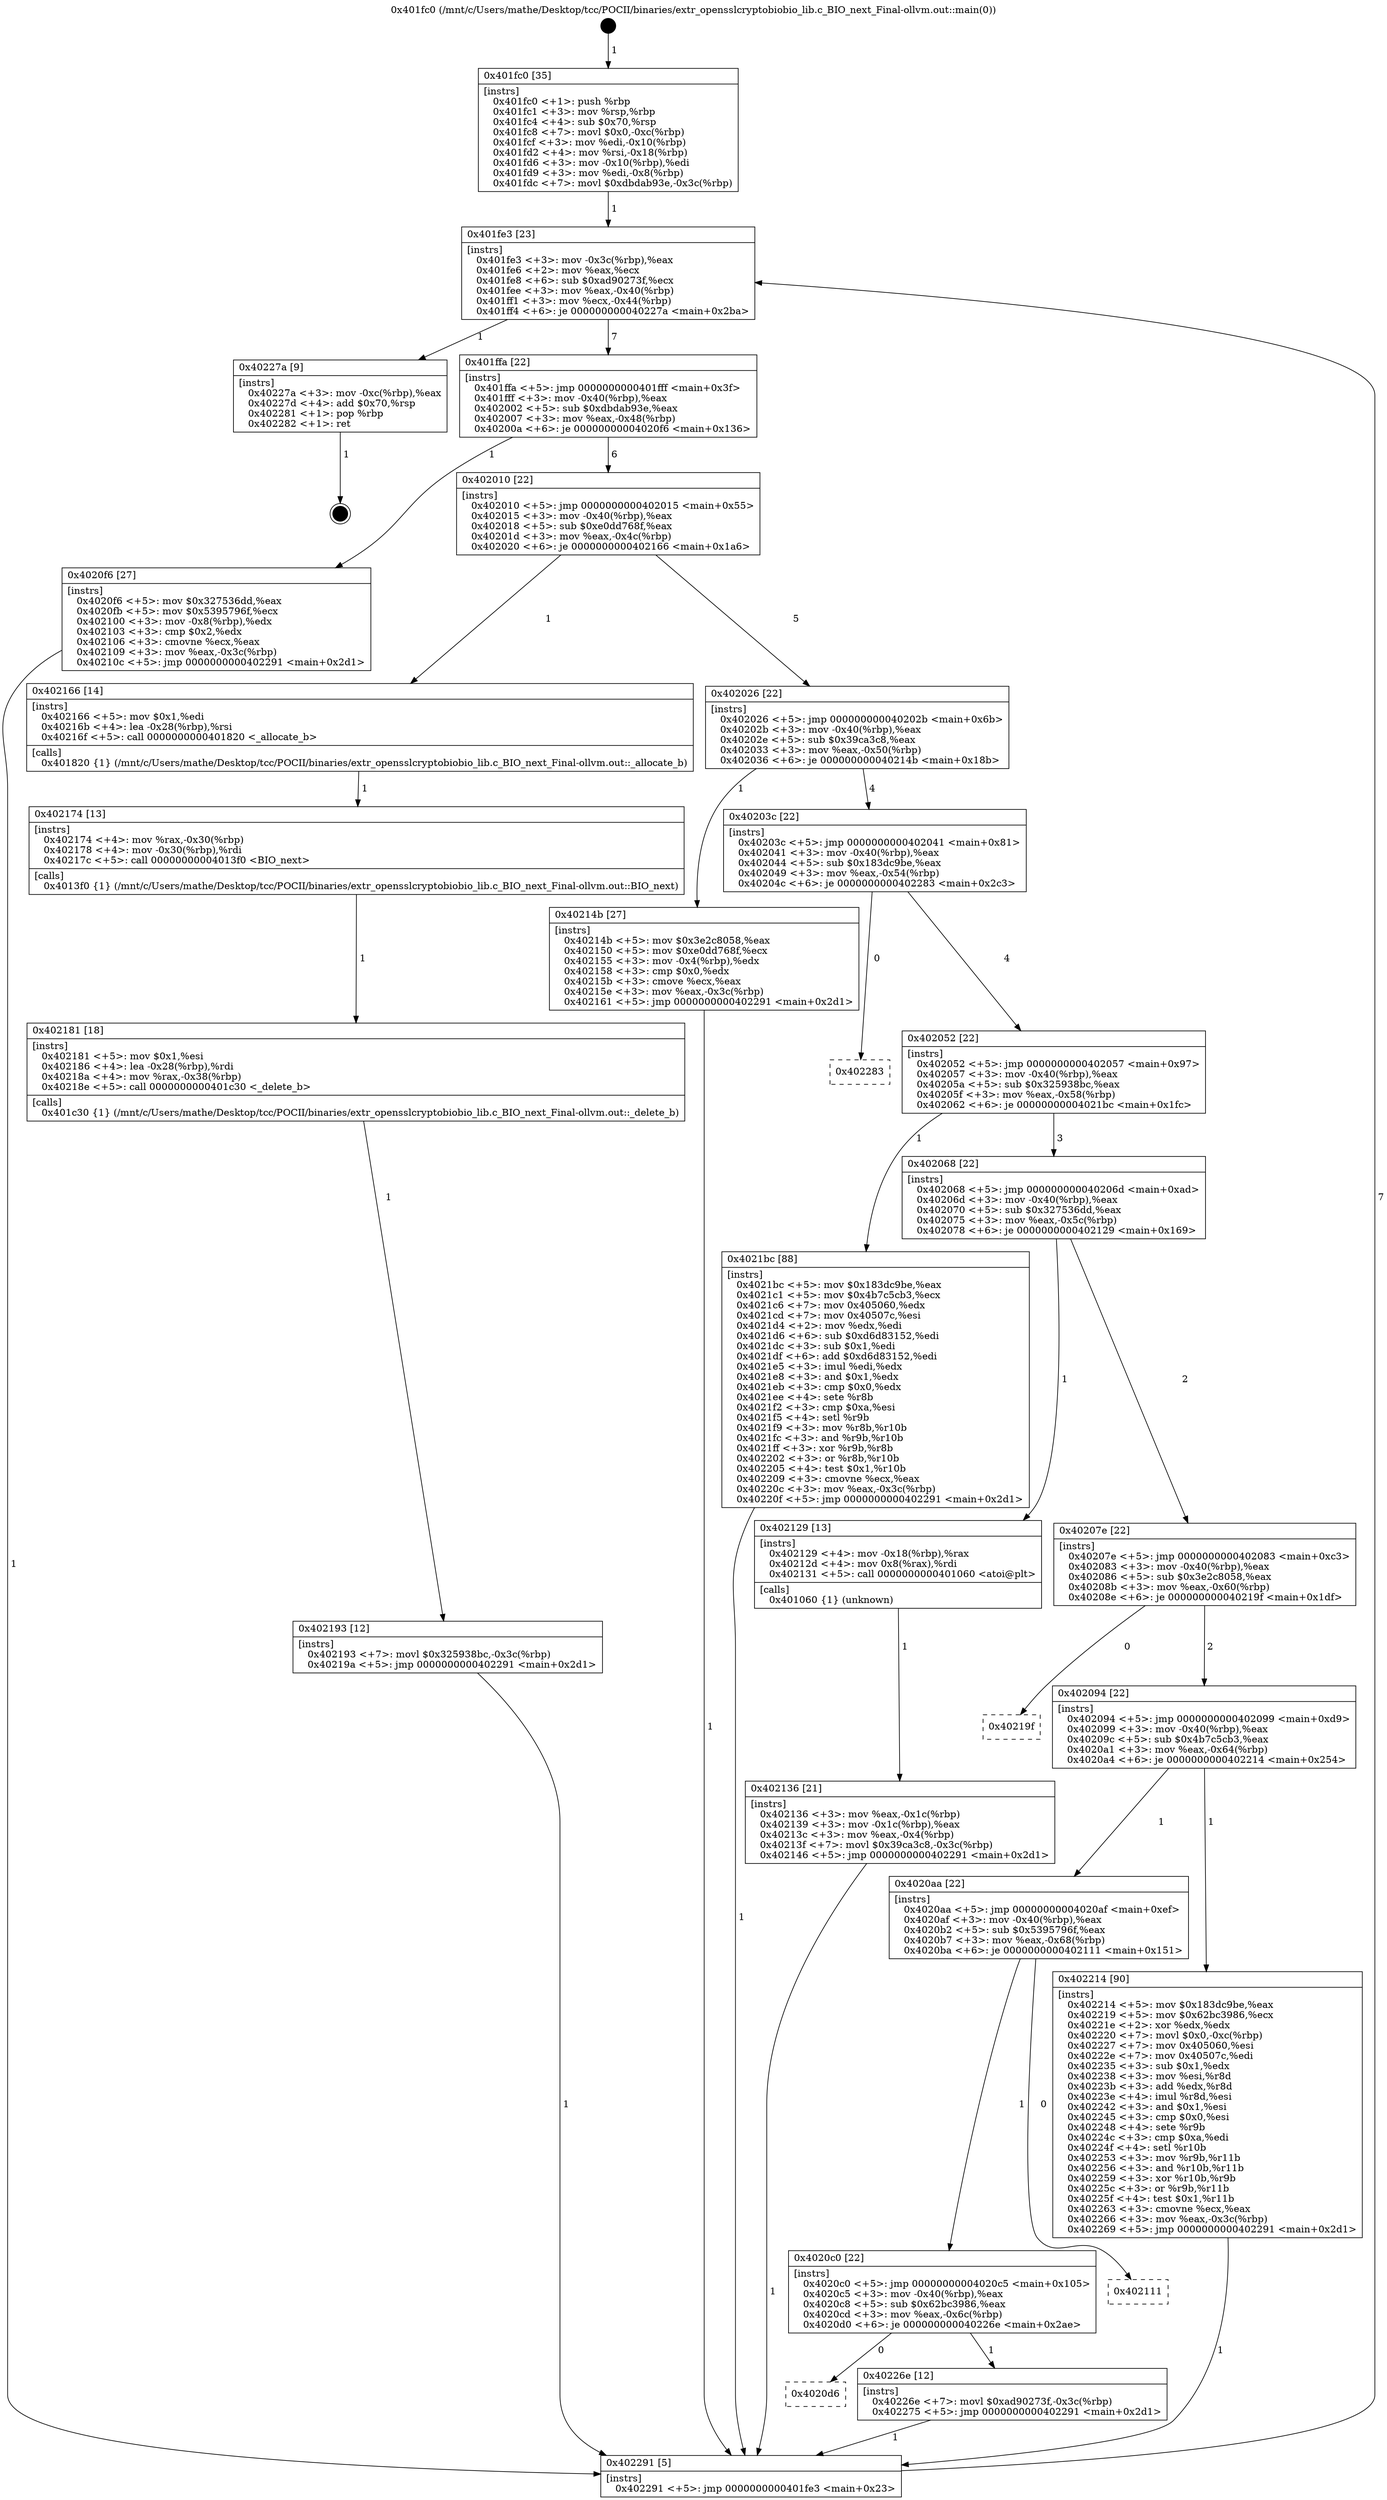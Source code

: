 digraph "0x401fc0" {
  label = "0x401fc0 (/mnt/c/Users/mathe/Desktop/tcc/POCII/binaries/extr_opensslcryptobiobio_lib.c_BIO_next_Final-ollvm.out::main(0))"
  labelloc = "t"
  node[shape=record]

  Entry [label="",width=0.3,height=0.3,shape=circle,fillcolor=black,style=filled]
  "0x401fe3" [label="{
     0x401fe3 [23]\l
     | [instrs]\l
     &nbsp;&nbsp;0x401fe3 \<+3\>: mov -0x3c(%rbp),%eax\l
     &nbsp;&nbsp;0x401fe6 \<+2\>: mov %eax,%ecx\l
     &nbsp;&nbsp;0x401fe8 \<+6\>: sub $0xad90273f,%ecx\l
     &nbsp;&nbsp;0x401fee \<+3\>: mov %eax,-0x40(%rbp)\l
     &nbsp;&nbsp;0x401ff1 \<+3\>: mov %ecx,-0x44(%rbp)\l
     &nbsp;&nbsp;0x401ff4 \<+6\>: je 000000000040227a \<main+0x2ba\>\l
  }"]
  "0x40227a" [label="{
     0x40227a [9]\l
     | [instrs]\l
     &nbsp;&nbsp;0x40227a \<+3\>: mov -0xc(%rbp),%eax\l
     &nbsp;&nbsp;0x40227d \<+4\>: add $0x70,%rsp\l
     &nbsp;&nbsp;0x402281 \<+1\>: pop %rbp\l
     &nbsp;&nbsp;0x402282 \<+1\>: ret\l
  }"]
  "0x401ffa" [label="{
     0x401ffa [22]\l
     | [instrs]\l
     &nbsp;&nbsp;0x401ffa \<+5\>: jmp 0000000000401fff \<main+0x3f\>\l
     &nbsp;&nbsp;0x401fff \<+3\>: mov -0x40(%rbp),%eax\l
     &nbsp;&nbsp;0x402002 \<+5\>: sub $0xdbdab93e,%eax\l
     &nbsp;&nbsp;0x402007 \<+3\>: mov %eax,-0x48(%rbp)\l
     &nbsp;&nbsp;0x40200a \<+6\>: je 00000000004020f6 \<main+0x136\>\l
  }"]
  Exit [label="",width=0.3,height=0.3,shape=circle,fillcolor=black,style=filled,peripheries=2]
  "0x4020f6" [label="{
     0x4020f6 [27]\l
     | [instrs]\l
     &nbsp;&nbsp;0x4020f6 \<+5\>: mov $0x327536dd,%eax\l
     &nbsp;&nbsp;0x4020fb \<+5\>: mov $0x5395796f,%ecx\l
     &nbsp;&nbsp;0x402100 \<+3\>: mov -0x8(%rbp),%edx\l
     &nbsp;&nbsp;0x402103 \<+3\>: cmp $0x2,%edx\l
     &nbsp;&nbsp;0x402106 \<+3\>: cmovne %ecx,%eax\l
     &nbsp;&nbsp;0x402109 \<+3\>: mov %eax,-0x3c(%rbp)\l
     &nbsp;&nbsp;0x40210c \<+5\>: jmp 0000000000402291 \<main+0x2d1\>\l
  }"]
  "0x402010" [label="{
     0x402010 [22]\l
     | [instrs]\l
     &nbsp;&nbsp;0x402010 \<+5\>: jmp 0000000000402015 \<main+0x55\>\l
     &nbsp;&nbsp;0x402015 \<+3\>: mov -0x40(%rbp),%eax\l
     &nbsp;&nbsp;0x402018 \<+5\>: sub $0xe0dd768f,%eax\l
     &nbsp;&nbsp;0x40201d \<+3\>: mov %eax,-0x4c(%rbp)\l
     &nbsp;&nbsp;0x402020 \<+6\>: je 0000000000402166 \<main+0x1a6\>\l
  }"]
  "0x402291" [label="{
     0x402291 [5]\l
     | [instrs]\l
     &nbsp;&nbsp;0x402291 \<+5\>: jmp 0000000000401fe3 \<main+0x23\>\l
  }"]
  "0x401fc0" [label="{
     0x401fc0 [35]\l
     | [instrs]\l
     &nbsp;&nbsp;0x401fc0 \<+1\>: push %rbp\l
     &nbsp;&nbsp;0x401fc1 \<+3\>: mov %rsp,%rbp\l
     &nbsp;&nbsp;0x401fc4 \<+4\>: sub $0x70,%rsp\l
     &nbsp;&nbsp;0x401fc8 \<+7\>: movl $0x0,-0xc(%rbp)\l
     &nbsp;&nbsp;0x401fcf \<+3\>: mov %edi,-0x10(%rbp)\l
     &nbsp;&nbsp;0x401fd2 \<+4\>: mov %rsi,-0x18(%rbp)\l
     &nbsp;&nbsp;0x401fd6 \<+3\>: mov -0x10(%rbp),%edi\l
     &nbsp;&nbsp;0x401fd9 \<+3\>: mov %edi,-0x8(%rbp)\l
     &nbsp;&nbsp;0x401fdc \<+7\>: movl $0xdbdab93e,-0x3c(%rbp)\l
  }"]
  "0x4020d6" [label="{
     0x4020d6\l
  }", style=dashed]
  "0x402166" [label="{
     0x402166 [14]\l
     | [instrs]\l
     &nbsp;&nbsp;0x402166 \<+5\>: mov $0x1,%edi\l
     &nbsp;&nbsp;0x40216b \<+4\>: lea -0x28(%rbp),%rsi\l
     &nbsp;&nbsp;0x40216f \<+5\>: call 0000000000401820 \<_allocate_b\>\l
     | [calls]\l
     &nbsp;&nbsp;0x401820 \{1\} (/mnt/c/Users/mathe/Desktop/tcc/POCII/binaries/extr_opensslcryptobiobio_lib.c_BIO_next_Final-ollvm.out::_allocate_b)\l
  }"]
  "0x402026" [label="{
     0x402026 [22]\l
     | [instrs]\l
     &nbsp;&nbsp;0x402026 \<+5\>: jmp 000000000040202b \<main+0x6b\>\l
     &nbsp;&nbsp;0x40202b \<+3\>: mov -0x40(%rbp),%eax\l
     &nbsp;&nbsp;0x40202e \<+5\>: sub $0x39ca3c8,%eax\l
     &nbsp;&nbsp;0x402033 \<+3\>: mov %eax,-0x50(%rbp)\l
     &nbsp;&nbsp;0x402036 \<+6\>: je 000000000040214b \<main+0x18b\>\l
  }"]
  "0x40226e" [label="{
     0x40226e [12]\l
     | [instrs]\l
     &nbsp;&nbsp;0x40226e \<+7\>: movl $0xad90273f,-0x3c(%rbp)\l
     &nbsp;&nbsp;0x402275 \<+5\>: jmp 0000000000402291 \<main+0x2d1\>\l
  }"]
  "0x40214b" [label="{
     0x40214b [27]\l
     | [instrs]\l
     &nbsp;&nbsp;0x40214b \<+5\>: mov $0x3e2c8058,%eax\l
     &nbsp;&nbsp;0x402150 \<+5\>: mov $0xe0dd768f,%ecx\l
     &nbsp;&nbsp;0x402155 \<+3\>: mov -0x4(%rbp),%edx\l
     &nbsp;&nbsp;0x402158 \<+3\>: cmp $0x0,%edx\l
     &nbsp;&nbsp;0x40215b \<+3\>: cmove %ecx,%eax\l
     &nbsp;&nbsp;0x40215e \<+3\>: mov %eax,-0x3c(%rbp)\l
     &nbsp;&nbsp;0x402161 \<+5\>: jmp 0000000000402291 \<main+0x2d1\>\l
  }"]
  "0x40203c" [label="{
     0x40203c [22]\l
     | [instrs]\l
     &nbsp;&nbsp;0x40203c \<+5\>: jmp 0000000000402041 \<main+0x81\>\l
     &nbsp;&nbsp;0x402041 \<+3\>: mov -0x40(%rbp),%eax\l
     &nbsp;&nbsp;0x402044 \<+5\>: sub $0x183dc9be,%eax\l
     &nbsp;&nbsp;0x402049 \<+3\>: mov %eax,-0x54(%rbp)\l
     &nbsp;&nbsp;0x40204c \<+6\>: je 0000000000402283 \<main+0x2c3\>\l
  }"]
  "0x4020c0" [label="{
     0x4020c0 [22]\l
     | [instrs]\l
     &nbsp;&nbsp;0x4020c0 \<+5\>: jmp 00000000004020c5 \<main+0x105\>\l
     &nbsp;&nbsp;0x4020c5 \<+3\>: mov -0x40(%rbp),%eax\l
     &nbsp;&nbsp;0x4020c8 \<+5\>: sub $0x62bc3986,%eax\l
     &nbsp;&nbsp;0x4020cd \<+3\>: mov %eax,-0x6c(%rbp)\l
     &nbsp;&nbsp;0x4020d0 \<+6\>: je 000000000040226e \<main+0x2ae\>\l
  }"]
  "0x402283" [label="{
     0x402283\l
  }", style=dashed]
  "0x402052" [label="{
     0x402052 [22]\l
     | [instrs]\l
     &nbsp;&nbsp;0x402052 \<+5\>: jmp 0000000000402057 \<main+0x97\>\l
     &nbsp;&nbsp;0x402057 \<+3\>: mov -0x40(%rbp),%eax\l
     &nbsp;&nbsp;0x40205a \<+5\>: sub $0x325938bc,%eax\l
     &nbsp;&nbsp;0x40205f \<+3\>: mov %eax,-0x58(%rbp)\l
     &nbsp;&nbsp;0x402062 \<+6\>: je 00000000004021bc \<main+0x1fc\>\l
  }"]
  "0x402111" [label="{
     0x402111\l
  }", style=dashed]
  "0x4021bc" [label="{
     0x4021bc [88]\l
     | [instrs]\l
     &nbsp;&nbsp;0x4021bc \<+5\>: mov $0x183dc9be,%eax\l
     &nbsp;&nbsp;0x4021c1 \<+5\>: mov $0x4b7c5cb3,%ecx\l
     &nbsp;&nbsp;0x4021c6 \<+7\>: mov 0x405060,%edx\l
     &nbsp;&nbsp;0x4021cd \<+7\>: mov 0x40507c,%esi\l
     &nbsp;&nbsp;0x4021d4 \<+2\>: mov %edx,%edi\l
     &nbsp;&nbsp;0x4021d6 \<+6\>: sub $0xd6d83152,%edi\l
     &nbsp;&nbsp;0x4021dc \<+3\>: sub $0x1,%edi\l
     &nbsp;&nbsp;0x4021df \<+6\>: add $0xd6d83152,%edi\l
     &nbsp;&nbsp;0x4021e5 \<+3\>: imul %edi,%edx\l
     &nbsp;&nbsp;0x4021e8 \<+3\>: and $0x1,%edx\l
     &nbsp;&nbsp;0x4021eb \<+3\>: cmp $0x0,%edx\l
     &nbsp;&nbsp;0x4021ee \<+4\>: sete %r8b\l
     &nbsp;&nbsp;0x4021f2 \<+3\>: cmp $0xa,%esi\l
     &nbsp;&nbsp;0x4021f5 \<+4\>: setl %r9b\l
     &nbsp;&nbsp;0x4021f9 \<+3\>: mov %r8b,%r10b\l
     &nbsp;&nbsp;0x4021fc \<+3\>: and %r9b,%r10b\l
     &nbsp;&nbsp;0x4021ff \<+3\>: xor %r9b,%r8b\l
     &nbsp;&nbsp;0x402202 \<+3\>: or %r8b,%r10b\l
     &nbsp;&nbsp;0x402205 \<+4\>: test $0x1,%r10b\l
     &nbsp;&nbsp;0x402209 \<+3\>: cmovne %ecx,%eax\l
     &nbsp;&nbsp;0x40220c \<+3\>: mov %eax,-0x3c(%rbp)\l
     &nbsp;&nbsp;0x40220f \<+5\>: jmp 0000000000402291 \<main+0x2d1\>\l
  }"]
  "0x402068" [label="{
     0x402068 [22]\l
     | [instrs]\l
     &nbsp;&nbsp;0x402068 \<+5\>: jmp 000000000040206d \<main+0xad\>\l
     &nbsp;&nbsp;0x40206d \<+3\>: mov -0x40(%rbp),%eax\l
     &nbsp;&nbsp;0x402070 \<+5\>: sub $0x327536dd,%eax\l
     &nbsp;&nbsp;0x402075 \<+3\>: mov %eax,-0x5c(%rbp)\l
     &nbsp;&nbsp;0x402078 \<+6\>: je 0000000000402129 \<main+0x169\>\l
  }"]
  "0x4020aa" [label="{
     0x4020aa [22]\l
     | [instrs]\l
     &nbsp;&nbsp;0x4020aa \<+5\>: jmp 00000000004020af \<main+0xef\>\l
     &nbsp;&nbsp;0x4020af \<+3\>: mov -0x40(%rbp),%eax\l
     &nbsp;&nbsp;0x4020b2 \<+5\>: sub $0x5395796f,%eax\l
     &nbsp;&nbsp;0x4020b7 \<+3\>: mov %eax,-0x68(%rbp)\l
     &nbsp;&nbsp;0x4020ba \<+6\>: je 0000000000402111 \<main+0x151\>\l
  }"]
  "0x402129" [label="{
     0x402129 [13]\l
     | [instrs]\l
     &nbsp;&nbsp;0x402129 \<+4\>: mov -0x18(%rbp),%rax\l
     &nbsp;&nbsp;0x40212d \<+4\>: mov 0x8(%rax),%rdi\l
     &nbsp;&nbsp;0x402131 \<+5\>: call 0000000000401060 \<atoi@plt\>\l
     | [calls]\l
     &nbsp;&nbsp;0x401060 \{1\} (unknown)\l
  }"]
  "0x40207e" [label="{
     0x40207e [22]\l
     | [instrs]\l
     &nbsp;&nbsp;0x40207e \<+5\>: jmp 0000000000402083 \<main+0xc3\>\l
     &nbsp;&nbsp;0x402083 \<+3\>: mov -0x40(%rbp),%eax\l
     &nbsp;&nbsp;0x402086 \<+5\>: sub $0x3e2c8058,%eax\l
     &nbsp;&nbsp;0x40208b \<+3\>: mov %eax,-0x60(%rbp)\l
     &nbsp;&nbsp;0x40208e \<+6\>: je 000000000040219f \<main+0x1df\>\l
  }"]
  "0x402136" [label="{
     0x402136 [21]\l
     | [instrs]\l
     &nbsp;&nbsp;0x402136 \<+3\>: mov %eax,-0x1c(%rbp)\l
     &nbsp;&nbsp;0x402139 \<+3\>: mov -0x1c(%rbp),%eax\l
     &nbsp;&nbsp;0x40213c \<+3\>: mov %eax,-0x4(%rbp)\l
     &nbsp;&nbsp;0x40213f \<+7\>: movl $0x39ca3c8,-0x3c(%rbp)\l
     &nbsp;&nbsp;0x402146 \<+5\>: jmp 0000000000402291 \<main+0x2d1\>\l
  }"]
  "0x402174" [label="{
     0x402174 [13]\l
     | [instrs]\l
     &nbsp;&nbsp;0x402174 \<+4\>: mov %rax,-0x30(%rbp)\l
     &nbsp;&nbsp;0x402178 \<+4\>: mov -0x30(%rbp),%rdi\l
     &nbsp;&nbsp;0x40217c \<+5\>: call 00000000004013f0 \<BIO_next\>\l
     | [calls]\l
     &nbsp;&nbsp;0x4013f0 \{1\} (/mnt/c/Users/mathe/Desktop/tcc/POCII/binaries/extr_opensslcryptobiobio_lib.c_BIO_next_Final-ollvm.out::BIO_next)\l
  }"]
  "0x402181" [label="{
     0x402181 [18]\l
     | [instrs]\l
     &nbsp;&nbsp;0x402181 \<+5\>: mov $0x1,%esi\l
     &nbsp;&nbsp;0x402186 \<+4\>: lea -0x28(%rbp),%rdi\l
     &nbsp;&nbsp;0x40218a \<+4\>: mov %rax,-0x38(%rbp)\l
     &nbsp;&nbsp;0x40218e \<+5\>: call 0000000000401c30 \<_delete_b\>\l
     | [calls]\l
     &nbsp;&nbsp;0x401c30 \{1\} (/mnt/c/Users/mathe/Desktop/tcc/POCII/binaries/extr_opensslcryptobiobio_lib.c_BIO_next_Final-ollvm.out::_delete_b)\l
  }"]
  "0x402193" [label="{
     0x402193 [12]\l
     | [instrs]\l
     &nbsp;&nbsp;0x402193 \<+7\>: movl $0x325938bc,-0x3c(%rbp)\l
     &nbsp;&nbsp;0x40219a \<+5\>: jmp 0000000000402291 \<main+0x2d1\>\l
  }"]
  "0x402214" [label="{
     0x402214 [90]\l
     | [instrs]\l
     &nbsp;&nbsp;0x402214 \<+5\>: mov $0x183dc9be,%eax\l
     &nbsp;&nbsp;0x402219 \<+5\>: mov $0x62bc3986,%ecx\l
     &nbsp;&nbsp;0x40221e \<+2\>: xor %edx,%edx\l
     &nbsp;&nbsp;0x402220 \<+7\>: movl $0x0,-0xc(%rbp)\l
     &nbsp;&nbsp;0x402227 \<+7\>: mov 0x405060,%esi\l
     &nbsp;&nbsp;0x40222e \<+7\>: mov 0x40507c,%edi\l
     &nbsp;&nbsp;0x402235 \<+3\>: sub $0x1,%edx\l
     &nbsp;&nbsp;0x402238 \<+3\>: mov %esi,%r8d\l
     &nbsp;&nbsp;0x40223b \<+3\>: add %edx,%r8d\l
     &nbsp;&nbsp;0x40223e \<+4\>: imul %r8d,%esi\l
     &nbsp;&nbsp;0x402242 \<+3\>: and $0x1,%esi\l
     &nbsp;&nbsp;0x402245 \<+3\>: cmp $0x0,%esi\l
     &nbsp;&nbsp;0x402248 \<+4\>: sete %r9b\l
     &nbsp;&nbsp;0x40224c \<+3\>: cmp $0xa,%edi\l
     &nbsp;&nbsp;0x40224f \<+4\>: setl %r10b\l
     &nbsp;&nbsp;0x402253 \<+3\>: mov %r9b,%r11b\l
     &nbsp;&nbsp;0x402256 \<+3\>: and %r10b,%r11b\l
     &nbsp;&nbsp;0x402259 \<+3\>: xor %r10b,%r9b\l
     &nbsp;&nbsp;0x40225c \<+3\>: or %r9b,%r11b\l
     &nbsp;&nbsp;0x40225f \<+4\>: test $0x1,%r11b\l
     &nbsp;&nbsp;0x402263 \<+3\>: cmovne %ecx,%eax\l
     &nbsp;&nbsp;0x402266 \<+3\>: mov %eax,-0x3c(%rbp)\l
     &nbsp;&nbsp;0x402269 \<+5\>: jmp 0000000000402291 \<main+0x2d1\>\l
  }"]
  "0x40219f" [label="{
     0x40219f\l
  }", style=dashed]
  "0x402094" [label="{
     0x402094 [22]\l
     | [instrs]\l
     &nbsp;&nbsp;0x402094 \<+5\>: jmp 0000000000402099 \<main+0xd9\>\l
     &nbsp;&nbsp;0x402099 \<+3\>: mov -0x40(%rbp),%eax\l
     &nbsp;&nbsp;0x40209c \<+5\>: sub $0x4b7c5cb3,%eax\l
     &nbsp;&nbsp;0x4020a1 \<+3\>: mov %eax,-0x64(%rbp)\l
     &nbsp;&nbsp;0x4020a4 \<+6\>: je 0000000000402214 \<main+0x254\>\l
  }"]
  Entry -> "0x401fc0" [label=" 1"]
  "0x401fe3" -> "0x40227a" [label=" 1"]
  "0x401fe3" -> "0x401ffa" [label=" 7"]
  "0x40227a" -> Exit [label=" 1"]
  "0x401ffa" -> "0x4020f6" [label=" 1"]
  "0x401ffa" -> "0x402010" [label=" 6"]
  "0x4020f6" -> "0x402291" [label=" 1"]
  "0x401fc0" -> "0x401fe3" [label=" 1"]
  "0x402291" -> "0x401fe3" [label=" 7"]
  "0x40226e" -> "0x402291" [label=" 1"]
  "0x402010" -> "0x402166" [label=" 1"]
  "0x402010" -> "0x402026" [label=" 5"]
  "0x4020c0" -> "0x4020d6" [label=" 0"]
  "0x402026" -> "0x40214b" [label=" 1"]
  "0x402026" -> "0x40203c" [label=" 4"]
  "0x4020c0" -> "0x40226e" [label=" 1"]
  "0x40203c" -> "0x402283" [label=" 0"]
  "0x40203c" -> "0x402052" [label=" 4"]
  "0x4020aa" -> "0x4020c0" [label=" 1"]
  "0x402052" -> "0x4021bc" [label=" 1"]
  "0x402052" -> "0x402068" [label=" 3"]
  "0x4020aa" -> "0x402111" [label=" 0"]
  "0x402068" -> "0x402129" [label=" 1"]
  "0x402068" -> "0x40207e" [label=" 2"]
  "0x402129" -> "0x402136" [label=" 1"]
  "0x402136" -> "0x402291" [label=" 1"]
  "0x40214b" -> "0x402291" [label=" 1"]
  "0x402166" -> "0x402174" [label=" 1"]
  "0x402174" -> "0x402181" [label=" 1"]
  "0x402181" -> "0x402193" [label=" 1"]
  "0x402193" -> "0x402291" [label=" 1"]
  "0x4021bc" -> "0x402291" [label=" 1"]
  "0x402214" -> "0x402291" [label=" 1"]
  "0x40207e" -> "0x40219f" [label=" 0"]
  "0x40207e" -> "0x402094" [label=" 2"]
  "0x402094" -> "0x4020aa" [label=" 1"]
  "0x402094" -> "0x402214" [label=" 1"]
}
